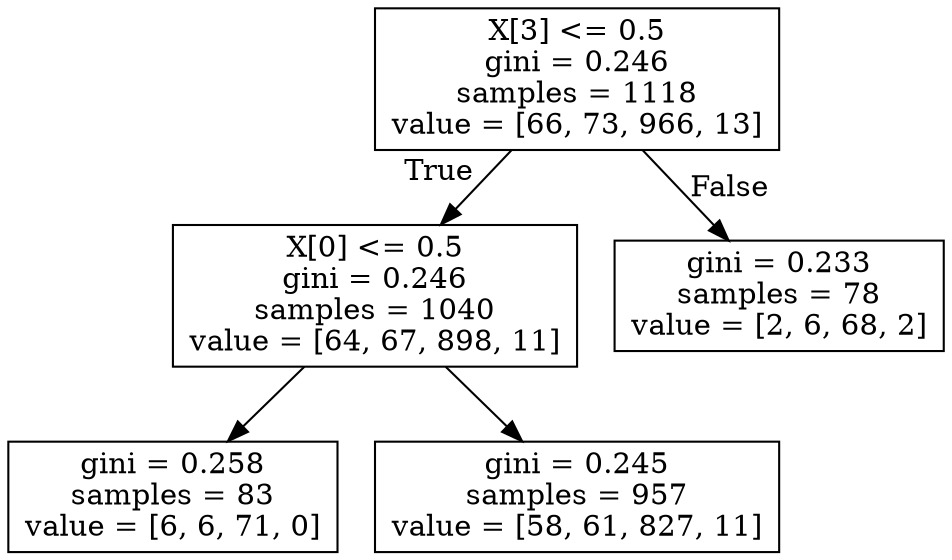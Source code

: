 digraph Tree {
node [shape=box] ;
0 [label="X[3] <= 0.5\ngini = 0.246\nsamples = 1118\nvalue = [66, 73, 966, 13]"] ;
1 [label="X[0] <= 0.5\ngini = 0.246\nsamples = 1040\nvalue = [64, 67, 898, 11]"] ;
0 -> 1 [labeldistance=2.5, labelangle=45, headlabel="True"] ;
2 [label="gini = 0.258\nsamples = 83\nvalue = [6, 6, 71, 0]"] ;
1 -> 2 ;
3 [label="gini = 0.245\nsamples = 957\nvalue = [58, 61, 827, 11]"] ;
1 -> 3 ;
4 [label="gini = 0.233\nsamples = 78\nvalue = [2, 6, 68, 2]"] ;
0 -> 4 [labeldistance=2.5, labelangle=-45, headlabel="False"] ;
}